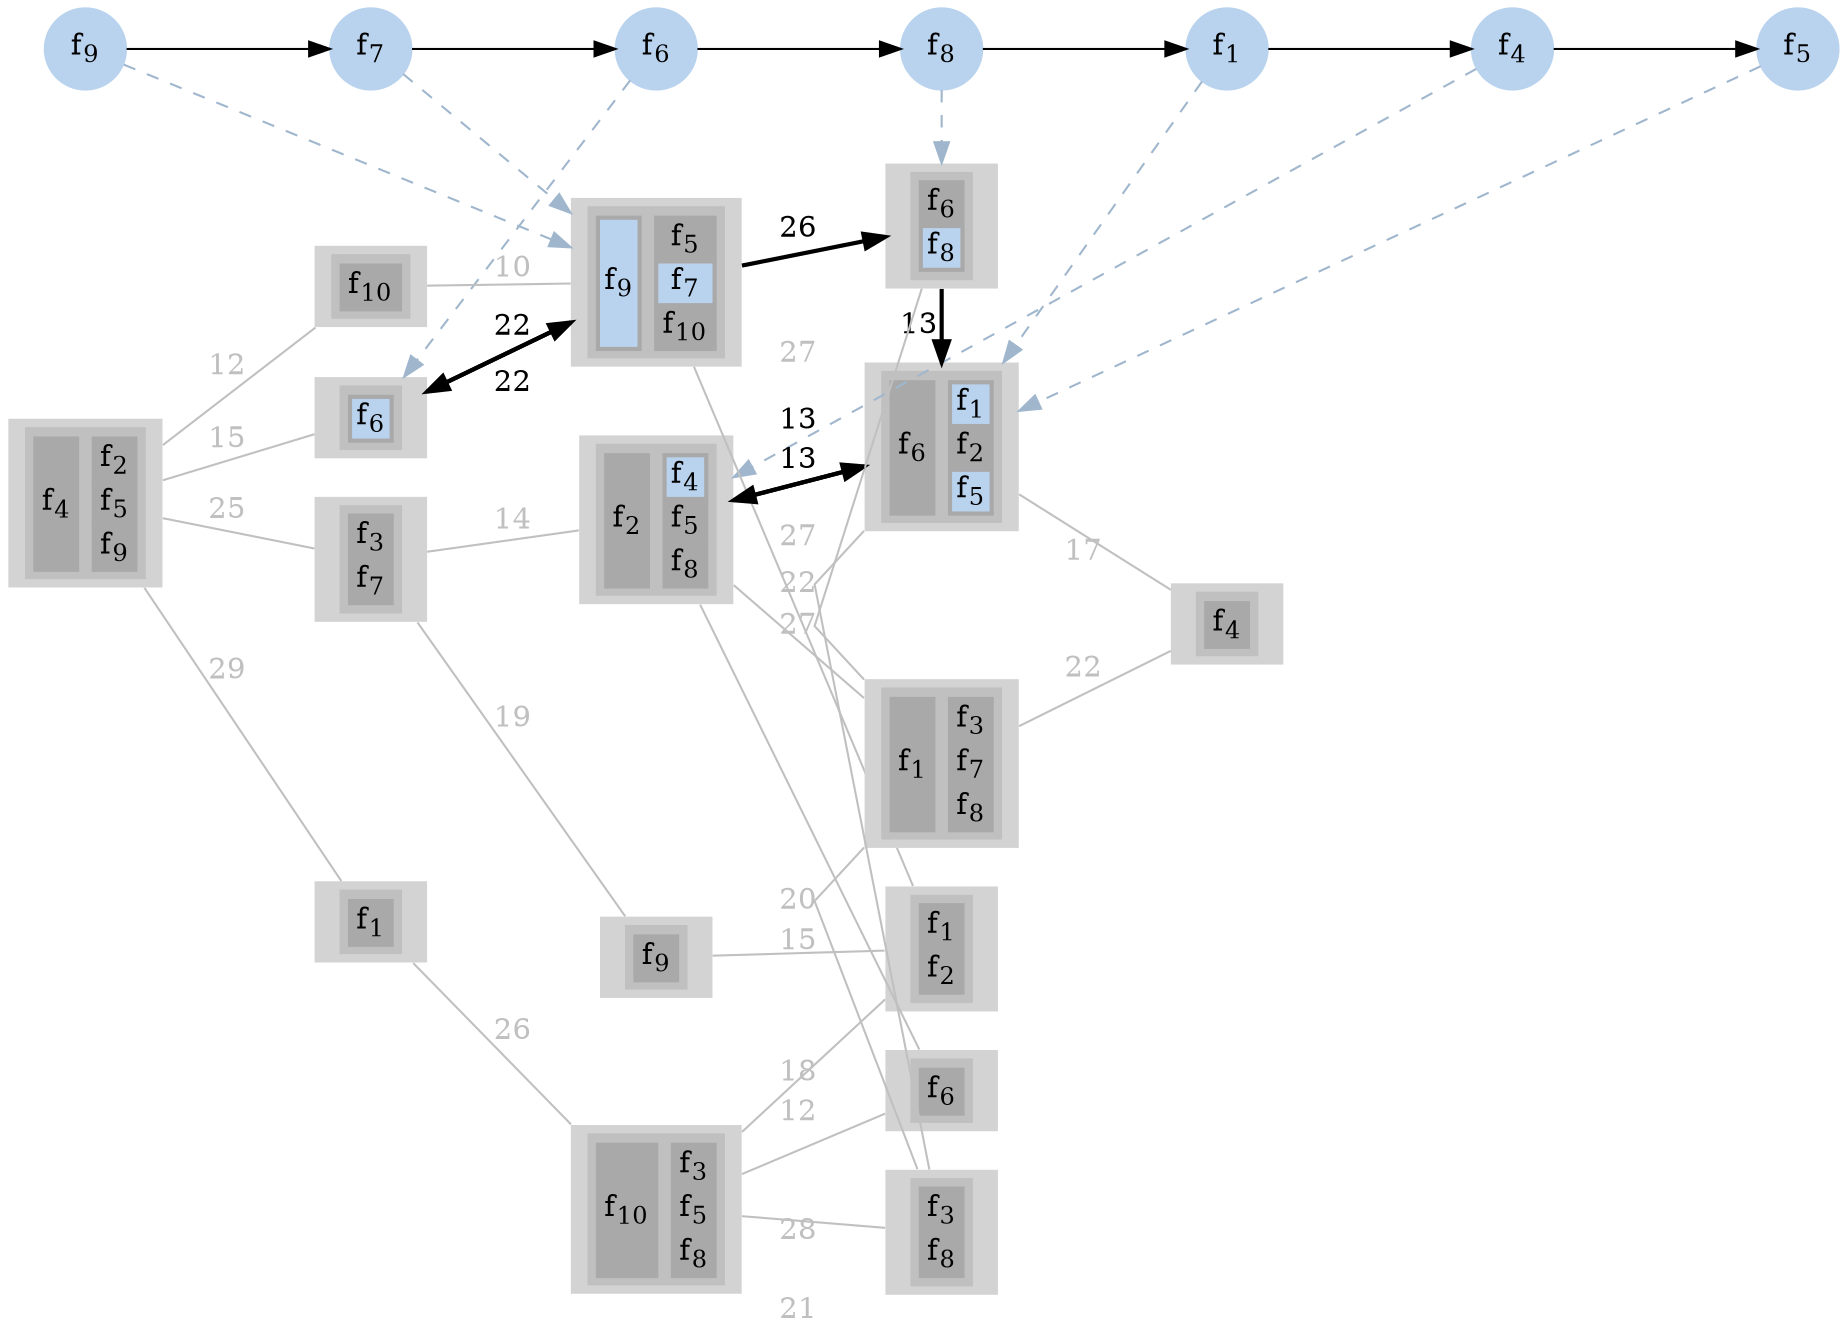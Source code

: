 digraph G
{
ranksep = "equally"
rankdir = LR
subgraph sfc
{
node [shape=circle]
{rank = same; f9; };
{rank = same; f7; };
{rank = same; f6; };
{rank = same; f8; };
{rank = same; f1; };
{rank = same; f4; };
{rank = same; f5; };
f9[style=filled label=<f<SUB>9</SUB>> color="slategray2"]
f7[style=filled label=<f<SUB>7</SUB>> color="slategray2"]
f6[style=filled label=<f<SUB>6</SUB>> color="slategray2"]
f8[style=filled label=<f<SUB>8</SUB>> color="slategray2"]
f1[style=filled label=<f<SUB>1</SUB>> color="slategray2"]
f4[style=filled label=<f<SUB>4</SUB>> color="slategray2"]
f5[style=filled label=<f<SUB>5</SUB>> color="slategray2"]
f9 -> f7
f7 -> f6
f6 -> f8
f8 -> f1
f1 -> f4
f4 -> f5
}
subgraph network
{
node [shape=none]
{rank = same; 1; };
{rank = same; 2; 3; 8; 15; };
{rank = same; 4; 6; 7; 9; };
{rank = same; 5; 11; 10; 14; 12; 13; };
{rank = same; 16; };
4[style=filled
label=<
<TABLE BORDER="0" BGCOLOR="gray">
<TR>
<TD>
<TABLE BORDER="0" BGCOLOR="darkgray">
<TR><TD PORT="f34" BGCOLOR="slategray2">f<SUB>9</SUB></TD></TR>
</TABLE>
</TD>
<TD>
<TABLE BORDER="0" BGCOLOR="darkgray">
<TR><TD PORT="f19" BGCOLOR="darkgray">f<SUB>5</SUB></TD></TR>
<TR><TD PORT="f25" BGCOLOR="slategray2">f<SUB>7</SUB></TD></TR>
<TR><TD PORT="f38" BGCOLOR="darkgray">f<SUB>10</SUB></TD></TR>
</TABLE>
</TD>
</TR>
</TABLE>>]

4[style=filled
label=<
<TABLE BORDER="0" BGCOLOR="gray">
<TR>
<TD>
<TABLE BORDER="0" BGCOLOR="darkgray">
<TR><TD PORT="f34" BGCOLOR="slategray2">f<SUB>9</SUB></TD></TR>
</TABLE>
</TD>
<TD>
<TABLE BORDER="0" BGCOLOR="darkgray">
<TR><TD PORT="f19" BGCOLOR="darkgray">f<SUB>5</SUB></TD></TR>
<TR><TD PORT="f25" BGCOLOR="slategray2">f<SUB>7</SUB></TD></TR>
<TR><TD PORT="f38" BGCOLOR="darkgray">f<SUB>10</SUB></TD></TR>
</TABLE>
</TD>
</TR>
</TABLE>>]

15[style=filled
label=<
<TABLE BORDER="0" BGCOLOR="gray">
<TR>
<TD>
<TABLE BORDER="0" BGCOLOR="darkgray">
<TR><TD PORT="f23" BGCOLOR="slategray2">f<SUB>6</SUB></TD></TR>
</TABLE>
</TD>
</TR>
</TABLE>>]

15[style=filled
label=<
<TABLE BORDER="0" BGCOLOR="gray">
<TR>
<TD>
<TABLE BORDER="0" BGCOLOR="darkgray">
<TR><TD PORT="f23" BGCOLOR="slategray2">f<SUB>6</SUB></TD></TR>
</TABLE>
</TD>
</TR>
</TABLE>>]

11[style=filled
label=<
<TABLE BORDER="0" BGCOLOR="gray">
<TR>
<TD>
<TABLE BORDER="0" BGCOLOR="darkgray">
<TR><TD PORT="f24" BGCOLOR="darkgray">f<SUB>6</SUB></TD></TR>
<TR><TD PORT="f30" BGCOLOR="slategray2">f<SUB>8</SUB></TD></TR>
</TABLE>
</TD>
</TR>
</TABLE>>]

11[style=filled
label=<
<TABLE BORDER="0" BGCOLOR="gray">
<TR>
<TD>
<TABLE BORDER="0" BGCOLOR="darkgray">
<TR><TD PORT="f24" BGCOLOR="darkgray">f<SUB>6</SUB></TD></TR>
<TR><TD PORT="f30" BGCOLOR="slategray2">f<SUB>8</SUB></TD></TR>
</TABLE>
</TD>
</TR>
</TABLE>>]

12[style=filled
label=<
<TABLE BORDER="0" BGCOLOR="gray">
<TR>
<TD>
<TABLE BORDER="0" BGCOLOR="darkgray">
<TR><TD PORT="f22" BGCOLOR="darkgray">f<SUB>6</SUB></TD></TR>
</TABLE>
</TD>
<TD>
<TABLE BORDER="0" BGCOLOR="darkgray">
<TR><TD PORT="f2" BGCOLOR="slategray2">f<SUB>1</SUB></TD></TR>
<TR><TD PORT="f7" BGCOLOR="darkgray">f<SUB>2</SUB></TD></TR>
<TR><TD PORT="f17" BGCOLOR="slategray2">f<SUB>5</SUB></TD></TR>
</TABLE>
</TD>
</TR>
</TABLE>>]

12[style=filled
label=<
<TABLE BORDER="0" BGCOLOR="gray">
<TR>
<TD>
<TABLE BORDER="0" BGCOLOR="darkgray">
<TR><TD PORT="f22" BGCOLOR="darkgray">f<SUB>6</SUB></TD></TR>
</TABLE>
</TD>
<TD>
<TABLE BORDER="0" BGCOLOR="darkgray">
<TR><TD PORT="f2" BGCOLOR="slategray2">f<SUB>1</SUB></TD></TR>
<TR><TD PORT="f7" BGCOLOR="darkgray">f<SUB>2</SUB></TD></TR>
<TR><TD PORT="f17" BGCOLOR="slategray2">f<SUB>5</SUB></TD></TR>
</TABLE>
</TD>
</TR>
</TABLE>>]

9[style=filled
label=<
<TABLE BORDER="0" BGCOLOR="gray">
<TR>
<TD>
<TABLE BORDER="0" BGCOLOR="darkgray">
<TR><TD PORT="f6" BGCOLOR="darkgray">f<SUB>2</SUB></TD></TR>
</TABLE>
</TD>
<TD>
<TABLE BORDER="0" BGCOLOR="darkgray">
<TR><TD PORT="f15" BGCOLOR="slategray2">f<SUB>4</SUB></TD></TR>
<TR><TD PORT="f18" BGCOLOR="darkgray">f<SUB>5</SUB></TD></TR>
<TR><TD PORT="f29" BGCOLOR="darkgray">f<SUB>8</SUB></TD></TR>
</TABLE>
</TD>
</TR>
</TABLE>>]

9[style=filled
label=<
<TABLE BORDER="0" BGCOLOR="gray">
<TR>
<TD>
<TABLE BORDER="0" BGCOLOR="darkgray">
<TR><TD PORT="f6" BGCOLOR="darkgray">f<SUB>2</SUB></TD></TR>
</TABLE>
</TD>
<TD>
<TABLE BORDER="0" BGCOLOR="darkgray">
<TR><TD PORT="f15" BGCOLOR="slategray2">f<SUB>4</SUB></TD></TR>
<TR><TD PORT="f18" BGCOLOR="darkgray">f<SUB>5</SUB></TD></TR>
<TR><TD PORT="f29" BGCOLOR="darkgray">f<SUB>8</SUB></TD></TR>
</TABLE>
</TD>
</TR>
</TABLE>>]

1[style=filled
label=<
<TABLE BORDER="0" BGCOLOR="gray">
<TR>
<TD>
<TABLE BORDER="0" BGCOLOR="darkgray">
<TR><TD PORT="f13" BGCOLOR="darkgray">f<SUB>4</SUB></TD></TR>
</TABLE>
</TD>
<TD>
<TABLE BORDER="0" BGCOLOR="darkgray">
<TR><TD PORT="f8" BGCOLOR="darkgray">f<SUB>2</SUB></TD></TR>
<TR><TD PORT="f20" BGCOLOR="darkgray">f<SUB>5</SUB></TD></TR>
<TR><TD PORT="f35" BGCOLOR="darkgray">f<SUB>9</SUB></TD></TR>
</TABLE>
</TD>
</TR>
</TABLE>>]

2[style=filled
label=<
<TABLE BORDER="0" BGCOLOR="gray">
<TR>
<TD>
<TABLE BORDER="0" BGCOLOR="darkgray">
<TR><TD PORT="f37" BGCOLOR="darkgray">f<SUB>10</SUB></TD></TR>
</TABLE>
</TD>
</TR>
</TABLE>>]

3[style=filled
label=<
<TABLE BORDER="0" BGCOLOR="gray">
<TR>
<TD>
<TABLE BORDER="0" BGCOLOR="darkgray">
<TR><TD PORT="f4" BGCOLOR="darkgray">f<SUB>1</SUB></TD></TR>
</TABLE>
</TD>
</TR>
</TABLE>>]

8[style=filled
label=<
<TABLE BORDER="0" BGCOLOR="gray">
<TR>
<TD>
<TABLE BORDER="0" BGCOLOR="darkgray">
<TR><TD PORT="f11" BGCOLOR="darkgray">f<SUB>3</SUB></TD></TR>
<TR><TD PORT="f27" BGCOLOR="darkgray">f<SUB>7</SUB></TD></TR>
</TABLE>
</TD>
</TR>
</TABLE>>]

6[style=filled
label=<
<TABLE BORDER="0" BGCOLOR="gray">
<TR>
<TD>
<TABLE BORDER="0" BGCOLOR="darkgray">
<TR><TD PORT="f36" BGCOLOR="darkgray">f<SUB>10</SUB></TD></TR>
</TABLE>
</TD>
<TD>
<TABLE BORDER="0" BGCOLOR="darkgray">
<TR><TD PORT="f9" BGCOLOR="darkgray">f<SUB>3</SUB></TD></TR>
<TR><TD PORT="f16" BGCOLOR="darkgray">f<SUB>5</SUB></TD></TR>
<TR><TD PORT="f28" BGCOLOR="darkgray">f<SUB>8</SUB></TD></TR>
</TABLE>
</TD>
</TR>
</TABLE>>]

5[style=filled
label=<
<TABLE BORDER="0" BGCOLOR="gray">
<TR>
<TD>
<TABLE BORDER="0" BGCOLOR="darkgray">
<TR><TD PORT="f1" BGCOLOR="darkgray">f<SUB>1</SUB></TD></TR>
<TR><TD PORT="f5" BGCOLOR="darkgray">f<SUB>2</SUB></TD></TR>
</TABLE>
</TD>
</TR>
</TABLE>>]

7[style=filled
label=<
<TABLE BORDER="0" BGCOLOR="gray">
<TR>
<TD>
<TABLE BORDER="0" BGCOLOR="darkgray">
<TR><TD PORT="f33" BGCOLOR="darkgray">f<SUB>9</SUB></TD></TR>
</TABLE>
</TD>
</TR>
</TABLE>>]

10[style=filled
label=<
<TABLE BORDER="0" BGCOLOR="gray">
<TR>
<TD>
<TABLE BORDER="0" BGCOLOR="darkgray">
<TR><TD PORT="f21" BGCOLOR="darkgray">f<SUB>6</SUB></TD></TR>
</TABLE>
</TD>
</TR>
</TABLE>>]

14[style=filled
label=<
<TABLE BORDER="0" BGCOLOR="gray">
<TR>
<TD>
<TABLE BORDER="0" BGCOLOR="darkgray">
<TR><TD PORT="f10" BGCOLOR="darkgray">f<SUB>3</SUB></TD></TR>
<TR><TD PORT="f32" BGCOLOR="darkgray">f<SUB>8</SUB></TD></TR>
</TABLE>
</TD>
</TR>
</TABLE>>]

13[style=filled
label=<
<TABLE BORDER="0" BGCOLOR="gray">
<TR>
<TD>
<TABLE BORDER="0" BGCOLOR="darkgray">
<TR><TD PORT="f3" BGCOLOR="darkgray">f<SUB>1</SUB></TD></TR>
</TABLE>
</TD>
<TD>
<TABLE BORDER="0" BGCOLOR="darkgray">
<TR><TD PORT="f12" BGCOLOR="darkgray">f<SUB>3</SUB></TD></TR>
<TR><TD PORT="f26" BGCOLOR="darkgray">f<SUB>7</SUB></TD></TR>
<TR><TD PORT="f31" BGCOLOR="darkgray">f<SUB>8</SUB></TD></TR>
</TABLE>
</TD>
</TR>
</TABLE>>]

16[style=filled
label=<
<TABLE BORDER="0" BGCOLOR="gray">
<TR>
<TD>
<TABLE BORDER="0" BGCOLOR="darkgray">
<TR><TD PORT="f14" BGCOLOR="darkgray">f<SUB>4</SUB></TD></TR>
</TABLE>
</TD>
</TR>
</TABLE>>]

4 -> 15[label="22" color="black" penwidth=2]
15 -> 4[label="22" color="black" penwidth=2]
4 -> 11[label="26" color="black" penwidth=2]
11 -> 12[label="13" color="black" penwidth=2]
12 -> 9[label="13" color="black" penwidth=2]
9 -> 12[label="13" color="black" penwidth=2]
1 -> 2[label="12" color="gray" fontcolor="gray" dir = none]
1 -> 3[label="29" color="gray" fontcolor="gray" dir = none]
1 -> 8[label="25" color="gray" fontcolor="gray" dir = none]
1 -> 15[label="15" color="gray" fontcolor="gray" dir = none]
2 -> 4[label="10" color="gray" fontcolor="gray" dir = none]
3 -> 6[label="26" color="gray" fontcolor="gray" dir = none]
4 -> 5[label="27" color="gray" fontcolor="gray" dir = none]
5 -> 6[label="12" color="gray" fontcolor="gray" dir = none]
5 -> 7[label="18" color="gray" fontcolor="gray" dir = none]
6 -> 10[label="28" color="gray" fontcolor="gray" dir = none]
6 -> 14[label="21" color="gray" fontcolor="gray" dir = none]
7 -> 8[label="19" color="gray" fontcolor="gray" dir = none]
8 -> 9[label="14" color="gray" fontcolor="gray" dir = none]
9 -> 10[label="15" color="gray" fontcolor="gray" dir = none]
9 -> 13[label="27" color="gray" fontcolor="gray" dir = none]
11 -> 13[label="27" color="gray" fontcolor="gray" dir = none]
12 -> 14[label="22" color="gray" fontcolor="gray" dir = none]
12 -> 16[label="17" color="gray" fontcolor="gray" dir = none]
13 -> 14[label="20" color="gray" fontcolor="gray" dir = none]
13 -> 16[label="22" color="gray" fontcolor="gray" dir = none]
}
splines=false
f9 -> 4[color="slategray3" style=dashed constraint=false]
f7 -> 4[color="slategray3" style=dashed constraint=false]
f6 -> 15[color="slategray3" style=dashed constraint=false]
f8 -> 11[color="slategray3" style=dashed constraint=false]
f1 -> 12[color="slategray3" style=dashed constraint=false]
f4 -> 9[color="slategray3" style=dashed constraint=false]
f5 -> 12[color="slategray3" style=dashed constraint=false]
}